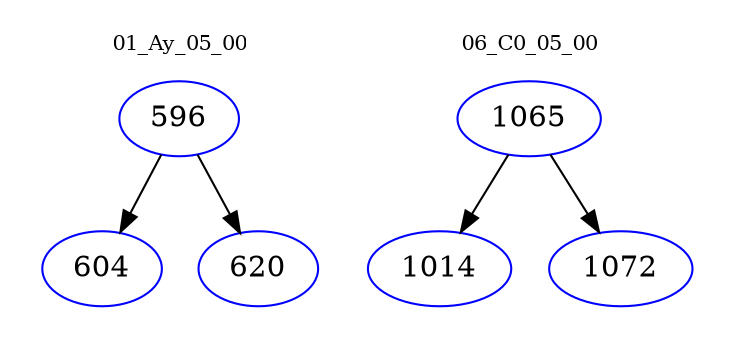 digraph{
subgraph cluster_0 {
color = white
label = "01_Ay_05_00";
fontsize=10;
T0_596 [label="596", color="blue"]
T0_596 -> T0_604 [color="black"]
T0_604 [label="604", color="blue"]
T0_596 -> T0_620 [color="black"]
T0_620 [label="620", color="blue"]
}
subgraph cluster_1 {
color = white
label = "06_C0_05_00";
fontsize=10;
T1_1065 [label="1065", color="blue"]
T1_1065 -> T1_1014 [color="black"]
T1_1014 [label="1014", color="blue"]
T1_1065 -> T1_1072 [color="black"]
T1_1072 [label="1072", color="blue"]
}
}
